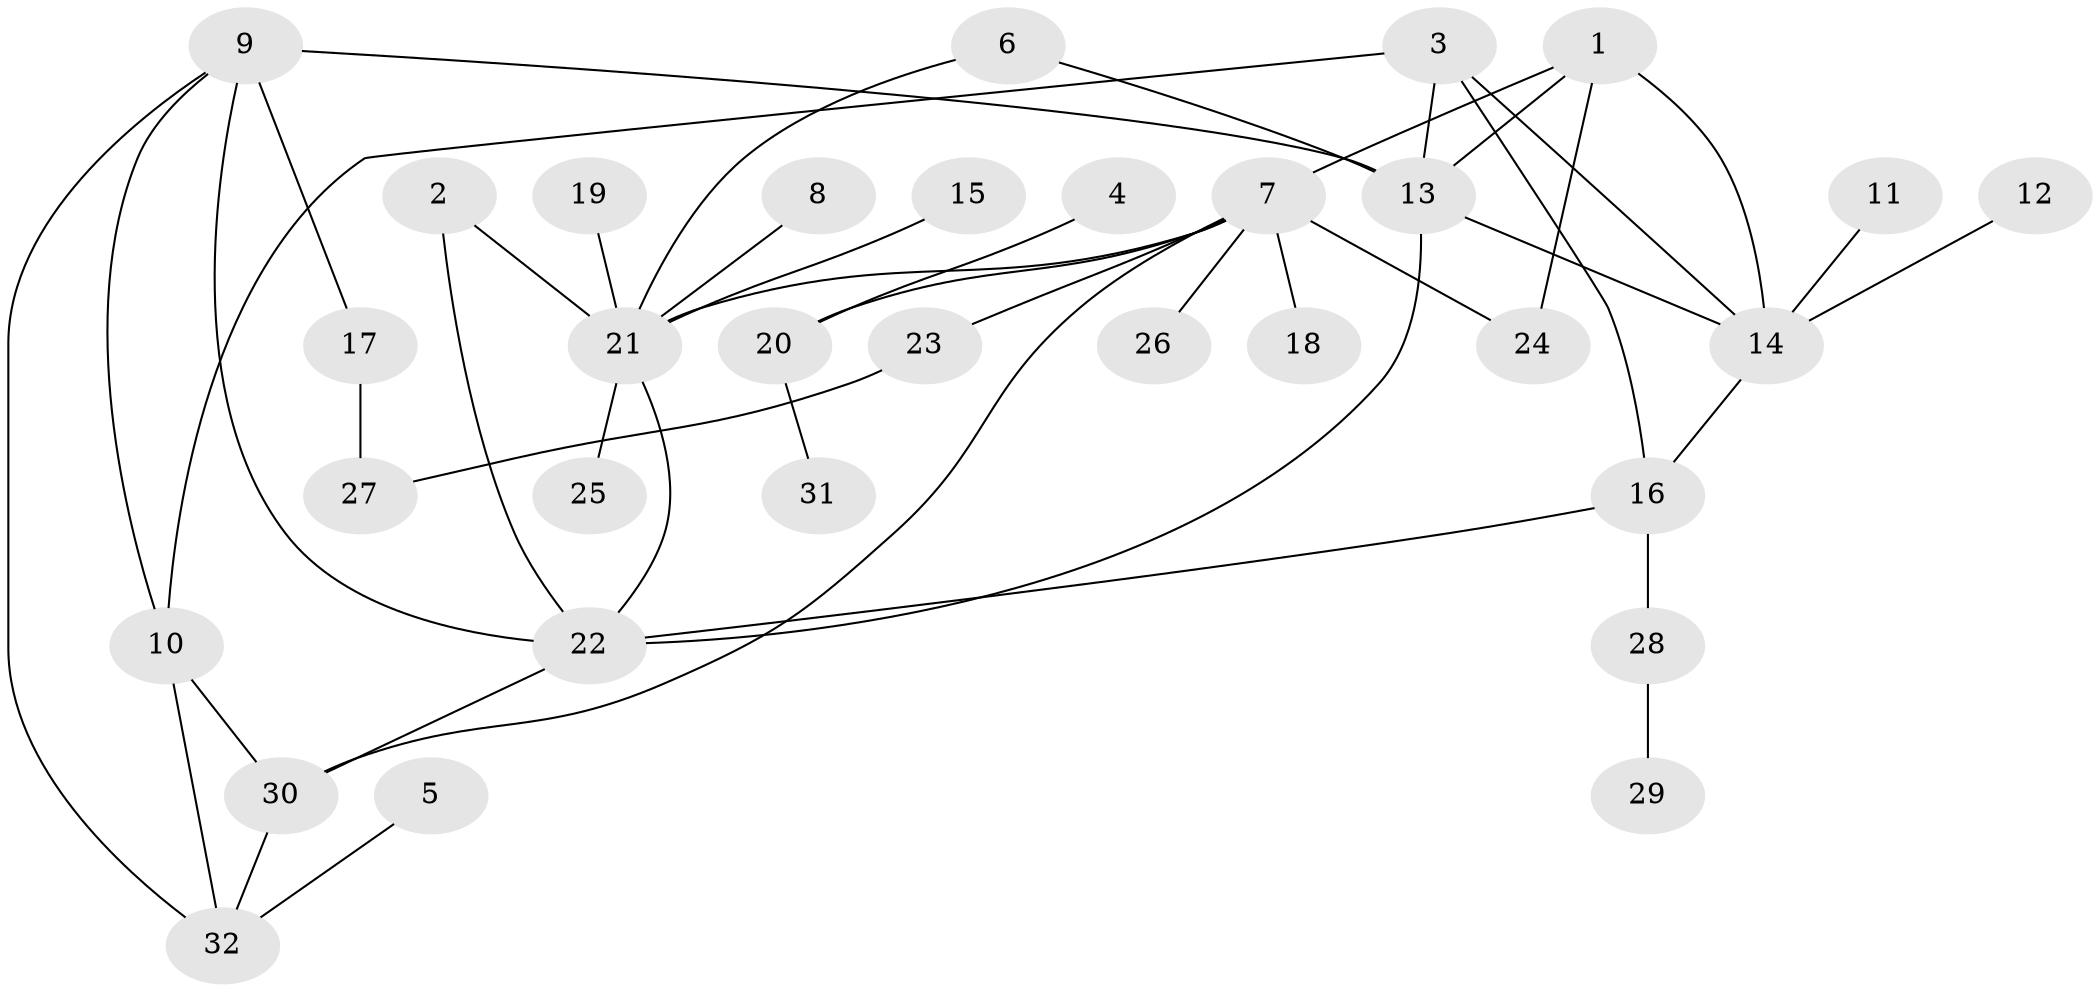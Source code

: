 // original degree distribution, {6: 0.047619047619047616, 5: 0.031746031746031744, 4: 0.06349206349206349, 10: 0.031746031746031744, 2: 0.19047619047619047, 8: 0.031746031746031744, 7: 0.015873015873015872, 3: 0.07936507936507936, 1: 0.5079365079365079}
// Generated by graph-tools (version 1.1) at 2025/37/03/04/25 23:37:40]
// undirected, 32 vertices, 46 edges
graph export_dot {
  node [color=gray90,style=filled];
  1;
  2;
  3;
  4;
  5;
  6;
  7;
  8;
  9;
  10;
  11;
  12;
  13;
  14;
  15;
  16;
  17;
  18;
  19;
  20;
  21;
  22;
  23;
  24;
  25;
  26;
  27;
  28;
  29;
  30;
  31;
  32;
  1 -- 7 [weight=1.0];
  1 -- 13 [weight=1.0];
  1 -- 14 [weight=1.0];
  1 -- 24 [weight=1.0];
  2 -- 21 [weight=1.0];
  2 -- 22 [weight=1.0];
  3 -- 10 [weight=1.0];
  3 -- 13 [weight=1.0];
  3 -- 14 [weight=1.0];
  3 -- 16 [weight=1.0];
  4 -- 20 [weight=1.0];
  5 -- 32 [weight=1.0];
  6 -- 13 [weight=1.0];
  6 -- 21 [weight=1.0];
  7 -- 18 [weight=1.0];
  7 -- 20 [weight=1.0];
  7 -- 21 [weight=1.0];
  7 -- 23 [weight=1.0];
  7 -- 24 [weight=1.0];
  7 -- 26 [weight=1.0];
  7 -- 30 [weight=1.0];
  8 -- 21 [weight=1.0];
  9 -- 10 [weight=1.0];
  9 -- 13 [weight=3.0];
  9 -- 17 [weight=1.0];
  9 -- 22 [weight=1.0];
  9 -- 32 [weight=1.0];
  10 -- 30 [weight=1.0];
  10 -- 32 [weight=1.0];
  11 -- 14 [weight=1.0];
  12 -- 14 [weight=1.0];
  13 -- 14 [weight=1.0];
  13 -- 22 [weight=1.0];
  14 -- 16 [weight=1.0];
  15 -- 21 [weight=1.0];
  16 -- 22 [weight=1.0];
  16 -- 28 [weight=1.0];
  17 -- 27 [weight=1.0];
  19 -- 21 [weight=1.0];
  20 -- 31 [weight=1.0];
  21 -- 22 [weight=1.0];
  21 -- 25 [weight=1.0];
  22 -- 30 [weight=1.0];
  23 -- 27 [weight=1.0];
  28 -- 29 [weight=1.0];
  30 -- 32 [weight=1.0];
}
